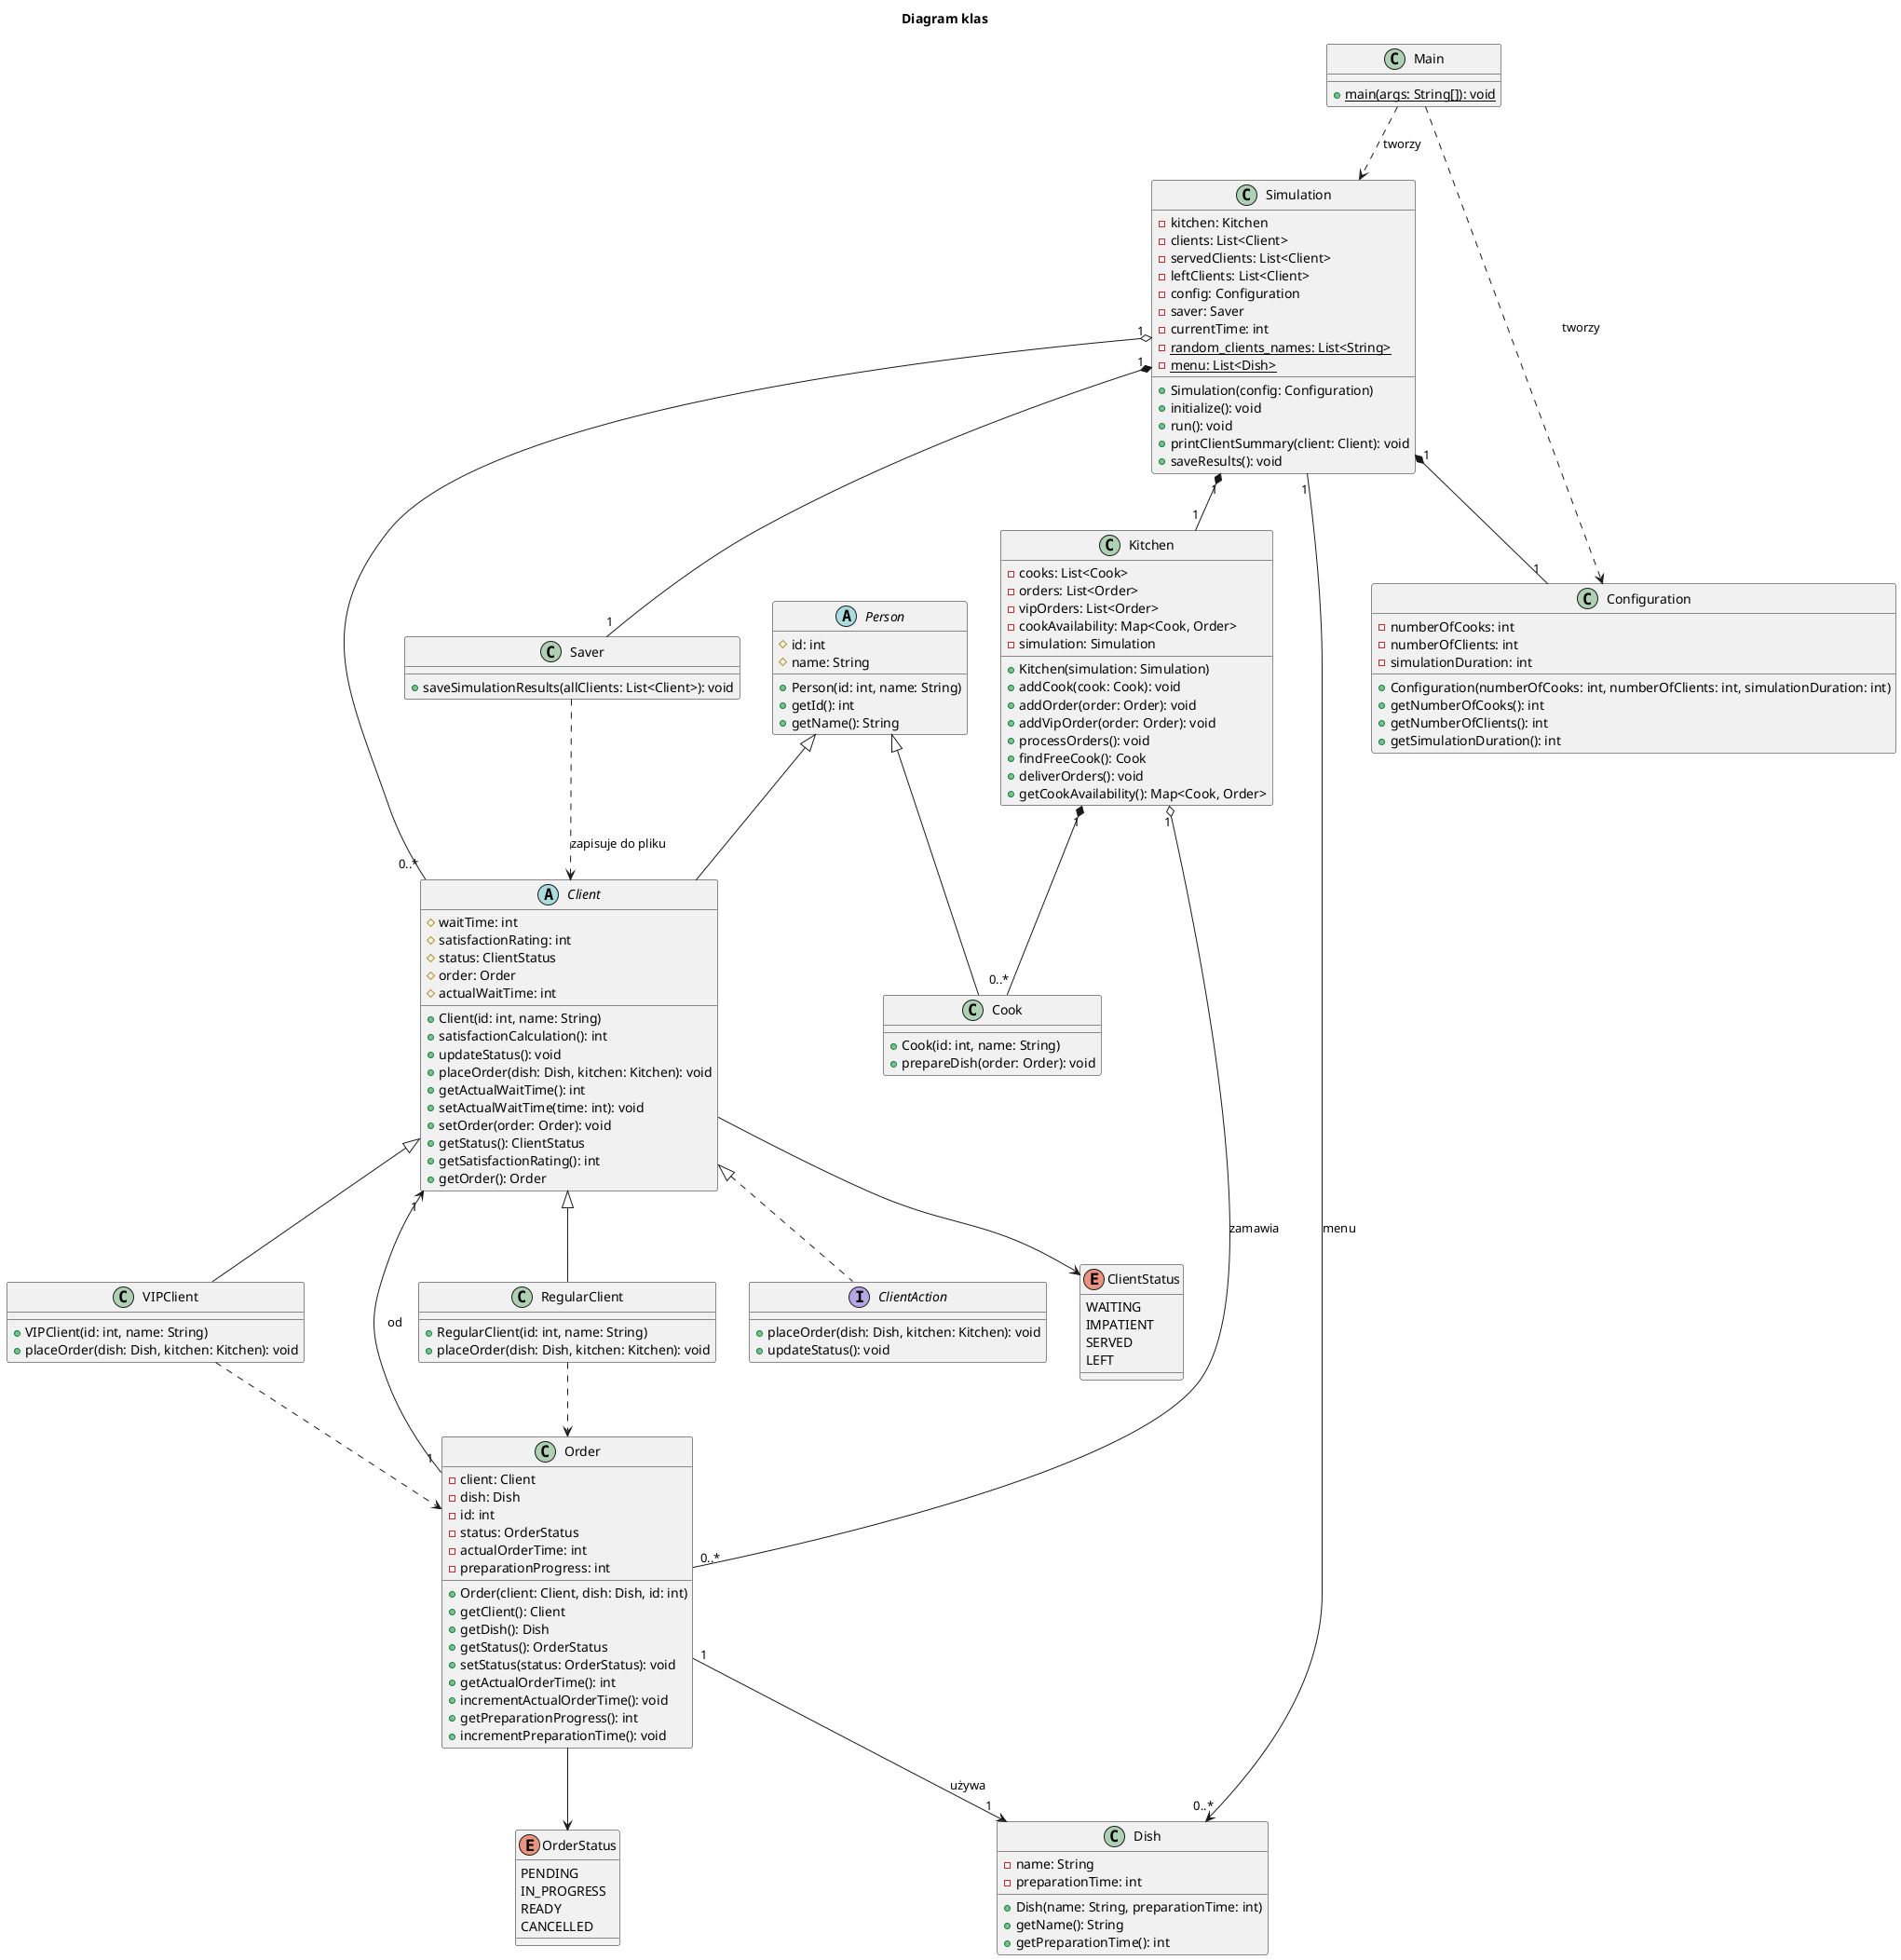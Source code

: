 @startuml
title Diagram klas
abstract class Person {
    #id: int
    #name: String
    +Person(id: int, name: String)
    +getId(): int
    +getName(): String
}

abstract class Client {
    #waitTime: int
    #satisfactionRating: int
    #status: ClientStatus
    #order: Order
    #actualWaitTime: int
    +Client(id: int, name: String)
    +satisfactionCalculation(): int
    +updateStatus(): void
    +placeOrder(dish: Dish, kitchen: Kitchen): void
    +getActualWaitTime(): int
    +setActualWaitTime(time: int): void
    +setOrder(order: Order): void
    +getStatus(): ClientStatus
    +getSatisfactionRating(): int
    +getOrder(): Order
}

interface ClientAction {
    +placeOrder(dish: Dish, kitchen: Kitchen): void
    +updateStatus(): void
}

enum ClientStatus {
    WAITING
    IMPATIENT
    SERVED
    LEFT
}

class Configuration {
    -numberOfCooks: int
    -numberOfClients: int
    -simulationDuration: int
    +Configuration(numberOfCooks: int, numberOfClients: int, simulationDuration: int)
    +getNumberOfCooks(): int
    +getNumberOfClients(): int
    +getSimulationDuration(): int
}

class Cook {
    +Cook(id: int, name: String)
    +prepareDish(order: Order): void
}

class Dish {
    -name: String
    -preparationTime: int
    +Dish(name: String, preparationTime: int)
    +getName(): String
    +getPreparationTime(): int
}

class Kitchen {
    -cooks: List<Cook>
    -orders: List<Order>
    -vipOrders: List<Order>
    -cookAvailability: Map<Cook, Order>
    -simulation: Simulation
    +Kitchen(simulation: Simulation)
    +addCook(cook: Cook): void
    +addOrder(order: Order): void
    +addVipOrder(order: Order): void
    +processOrders(): void
    +findFreeCook(): Cook
    +deliverOrders(): void
    +getCookAvailability(): Map<Cook, Order>
}

class Main {
    +main(args: String[]): void {static}
}

class Order {
    -client: Client
    -dish: Dish
    -id: int
    -status: OrderStatus
    -actualOrderTime: int
    -preparationProgress: int
    +Order(client: Client, dish: Dish, id: int)
    +getClient(): Client
    +getDish(): Dish
    +getStatus(): OrderStatus
    +setStatus(status: OrderStatus): void
    +getActualOrderTime(): int
    +incrementActualOrderTime(): void
    +getPreparationProgress(): int
    +incrementPreparationTime(): void
}

enum OrderStatus {
    PENDING
    IN_PROGRESS
    READY
    CANCELLED
}

class RegularClient {
    +RegularClient(id: int, name: String)
    +placeOrder(dish: Dish, kitchen: Kitchen): void
}

class Simulation {
    -kitchen: Kitchen
    -clients: List<Client>
    -servedClients: List<Client>
    -leftClients: List<Client>
    -config: Configuration
    -saver: Saver
    -currentTime: int
    -random_clients_names: List<String> {static}
    -menu: List<Dish> {static}
    +Simulation(config: Configuration)
    +initialize(): void
    +run(): void
    +printClientSummary(client: Client): void
    +saveResults(): void
}

class Saver {
    +saveSimulationResults(allClients: List<Client>): void
}

class VIPClient {
    +VIPClient(id: int, name: String)
    +placeOrder(dish: Dish, kitchen: Kitchen): void
}


'Relacje dziedziczenia/implementacji
Person <|-- Client
Person <|-- Cook
Client <|.. ClientAction
Client <|-- RegularClient
Client <|-- VIPClient


'Relacje agregacji i kompozycji
Order "1" --> "1" Dish : używa
Order "1" --> "1" Client : od

Kitchen "1" *-- "0..*" Cook
Kitchen "1" o-- "0..*" Order : zamawia


Simulation "1" *-- "1" Kitchen
Simulation "1" *-- "1" Configuration
Simulation "1" *-- "1" Saver
Simulation "1" o-- "0..*" Client
Simulation "1" --> "0..*" Dish : menu

Main ..> Configuration : tworzy
Main ..> Simulation : tworzy



'Relacje zależności między klasami
Client --> ClientStatus
Order --> OrderStatus
RegularClient ..> Order
VIPClient ..> Order
Saver ..> Client : zapisuje do pliku
@enduml
